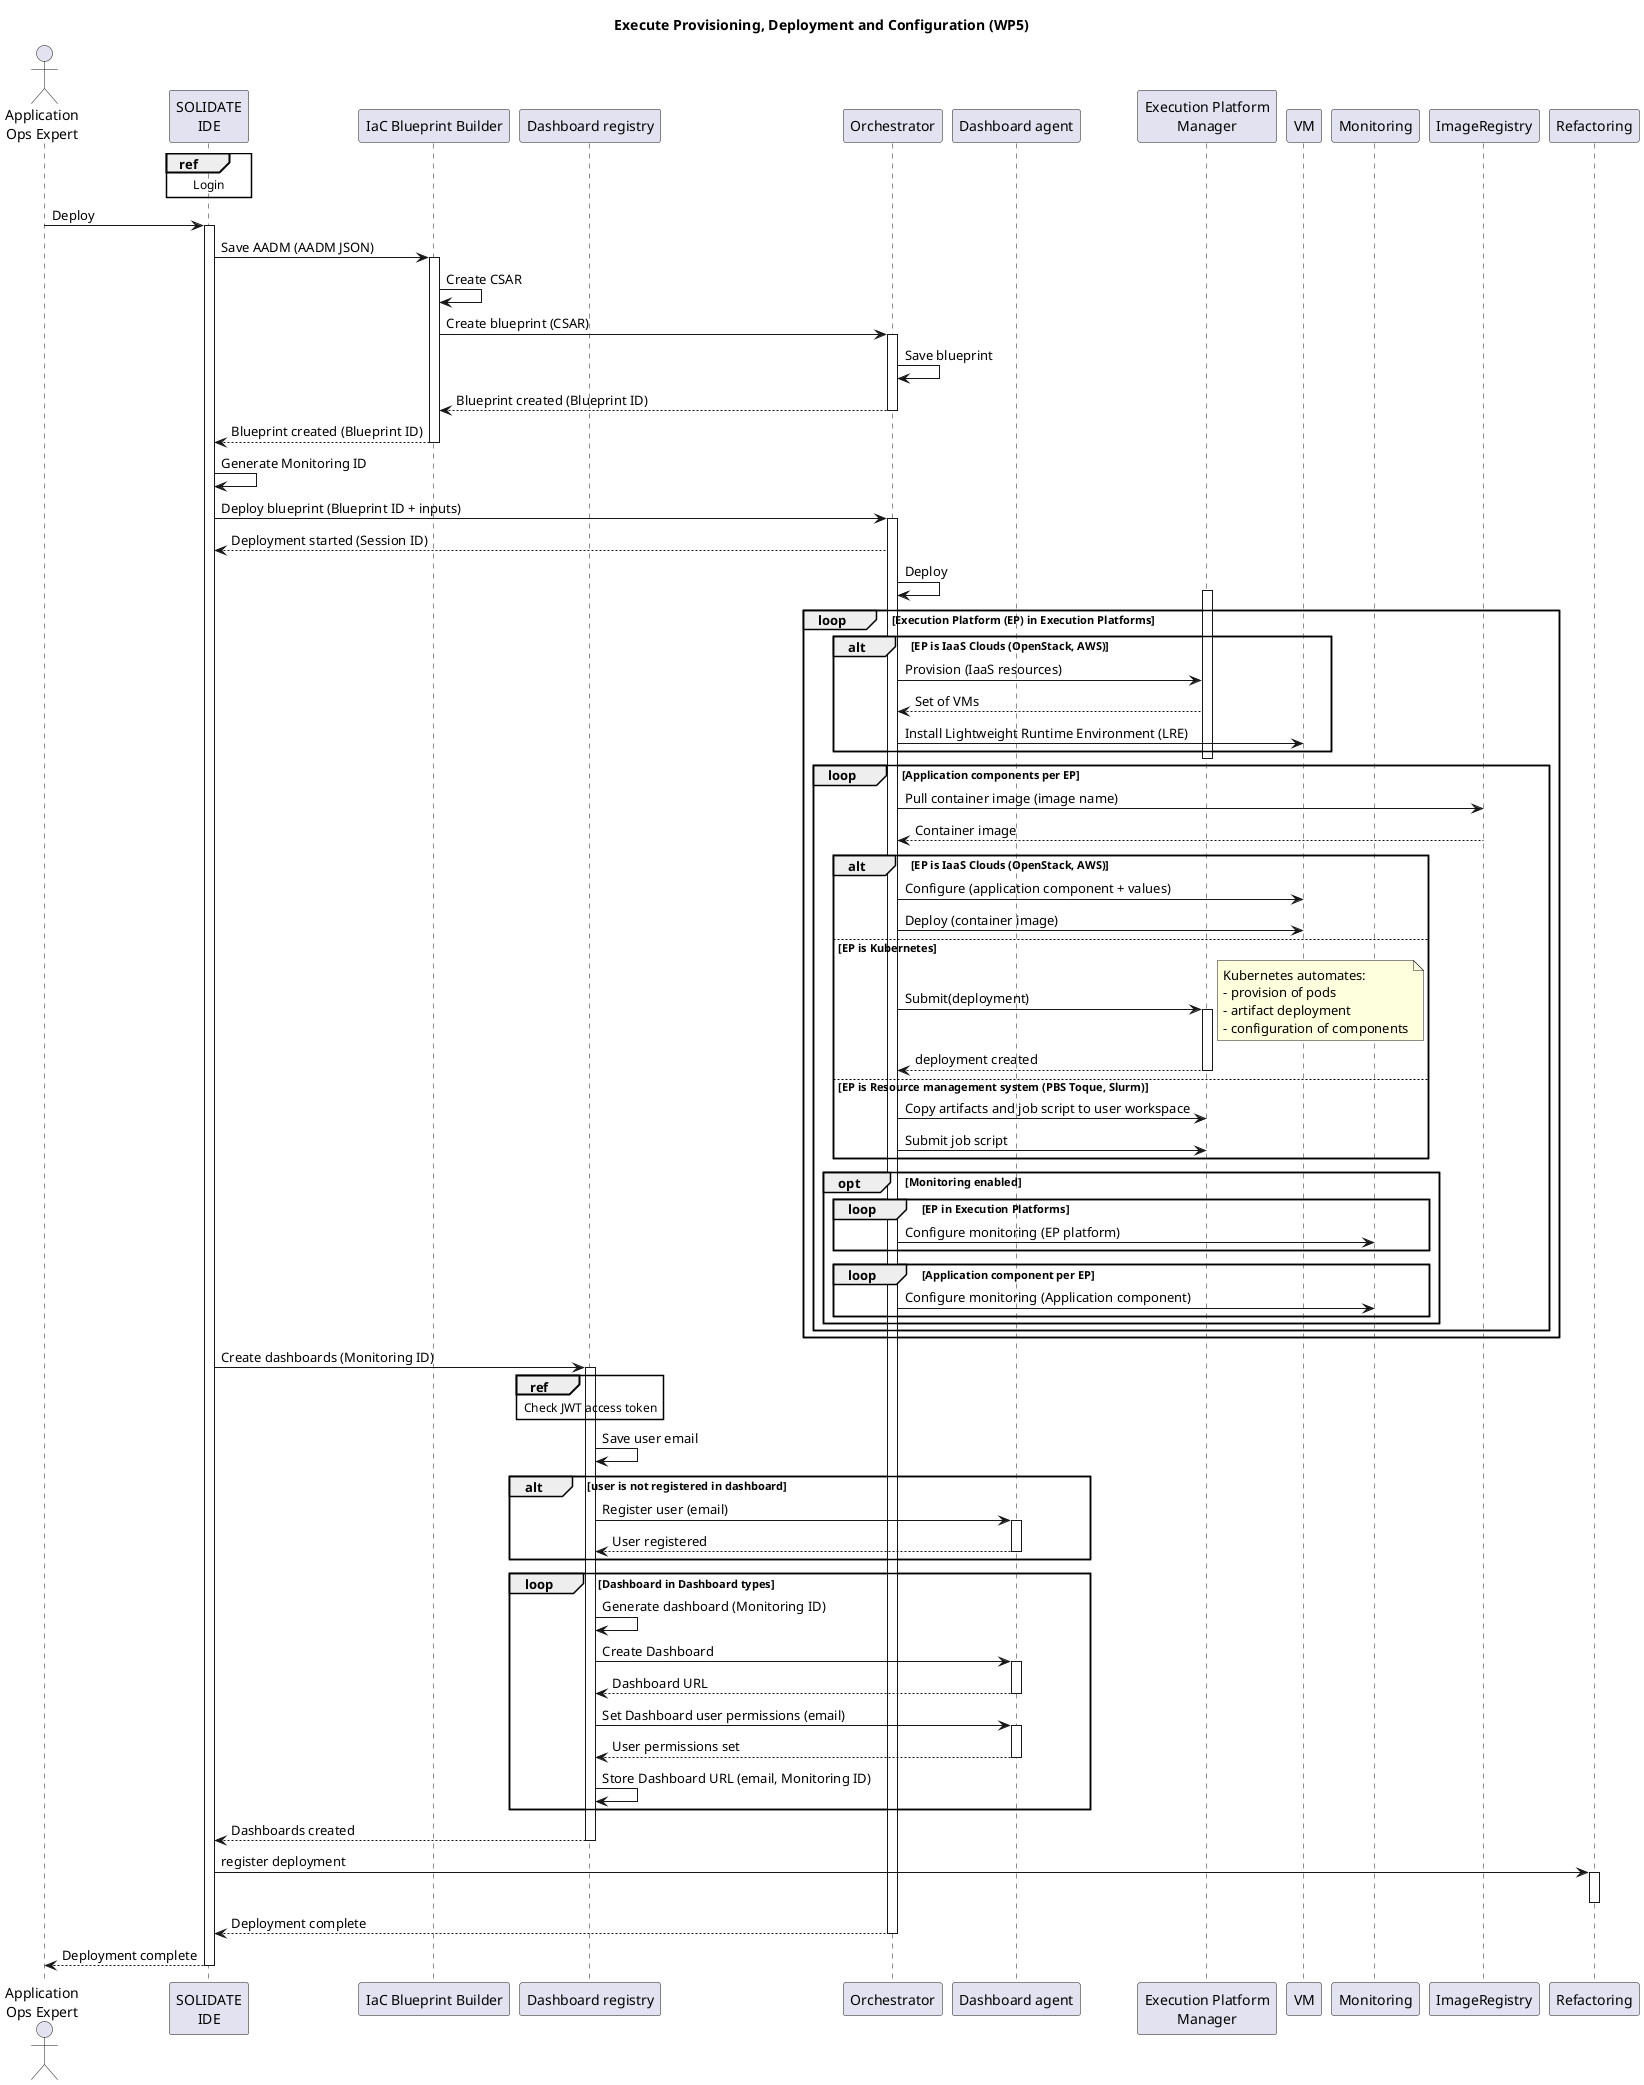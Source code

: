 @startuml

title Execute Provisioning, Deployment and Configuration (WP5)

actor "Application\nOps Expert" as ops
participant "SOLIDATE\nIDE" as ide
participant "IaC Blueprint Builder" as builder
participant "Dashboard registry" as registry
participant  Orchestrator as orch
participant "Dashboard agent" as dash
participant "Execution Platform\nManager" as res
participant "VM" as VM
participant "Monitoring" as mon
participant "ImageRegistry" as imagereg
participant "Refactoring" as refact

ref over ide: Login

ops->ide: Deploy
activate ide
ide->builder: Save AADM (AADM JSON)
activate builder
builder->builder: Create CSAR
builder->orch: Create blueprint (CSAR)
activate orch
orch->orch: Save blueprint
orch-->builder: Blueprint created (Blueprint ID)
deactivate orch
builder-->ide: Blueprint created (Blueprint ID)
deactivate builder

ide -> ide: Generate Monitoring ID

ide->orch: Deploy blueprint (Blueprint ID + inputs)
activate orch
orch-->ide: Deployment started (Session ID)
orch->orch: Deploy

loop Execution Platform (EP) in Execution Platforms

  activate res
  alt EP is IaaS Clouds (OpenStack, AWS)
    orch->res: Provision (IaaS resources)
    res-->orch: Set of VMs
    orch->VM: Install Lightweight Runtime Environment (LRE)
  end
  deactivate res

  loop Application components per EP

    orch->imagereg: Pull container image (image name)
    imagereg-->orch: Container image

    alt EP is IaaS Clouds (OpenStack, AWS)
      orch->VM: Configure (application component + values)
      orch->VM: Deploy (container image)
    else EP is Kubernetes
      orch->res: Submit(deployment)
      activate res
        note right
          Kubernetes automates:
          - provision of pods
          - artifact deployment
          - configuration of components
        end note
        res-->orch: deployment created
      deactivate res

    else EP is Resource management system (PBS Toque, Slurm)
      orch->res: Copy artifacts and job script to user workspace
      orch->res: Submit job script
    end

    opt Monitoring enabled
      loop EP in Execution Platforms
      orch->mon: Configure monitoring (EP platform)
      end
      loop Application component per EP
      orch->mon: Configure monitoring (Application component)
      end
    end

  end
end

ide -> registry: Create dashboards (Monitoring ID)
activate registry
ref over registry: Check JWT access token
registry -> registry: Save user email

alt user is not registered in dashboard
	    registry -> dash: Register user (email)
	    activate dash
	    dash --> registry: User registered
	    deactivate dash
end

loop Dashboard in Dashboard types
	registry -> registry: Generate dashboard (Monitoring ID)
	registry -> dash: Create Dashboard
	activate dash
	dash --> registry: Dashboard URL
	deactivate dash
	registry -> dash: Set Dashboard user permissions (email)
	activate dash
	dash --> registry: User permissions set
	deactivate dash
	registry -> registry: Store Dashboard URL (email, Monitoring ID)

end
registry --> ide: Dashboards created
deactivate registry

ide->refact: register deployment
activate refact
deactivate refact

orch-->ide: Deployment complete
deactivate orch
ide-->ops: Deployment complete
deactivate ide


@enduml
